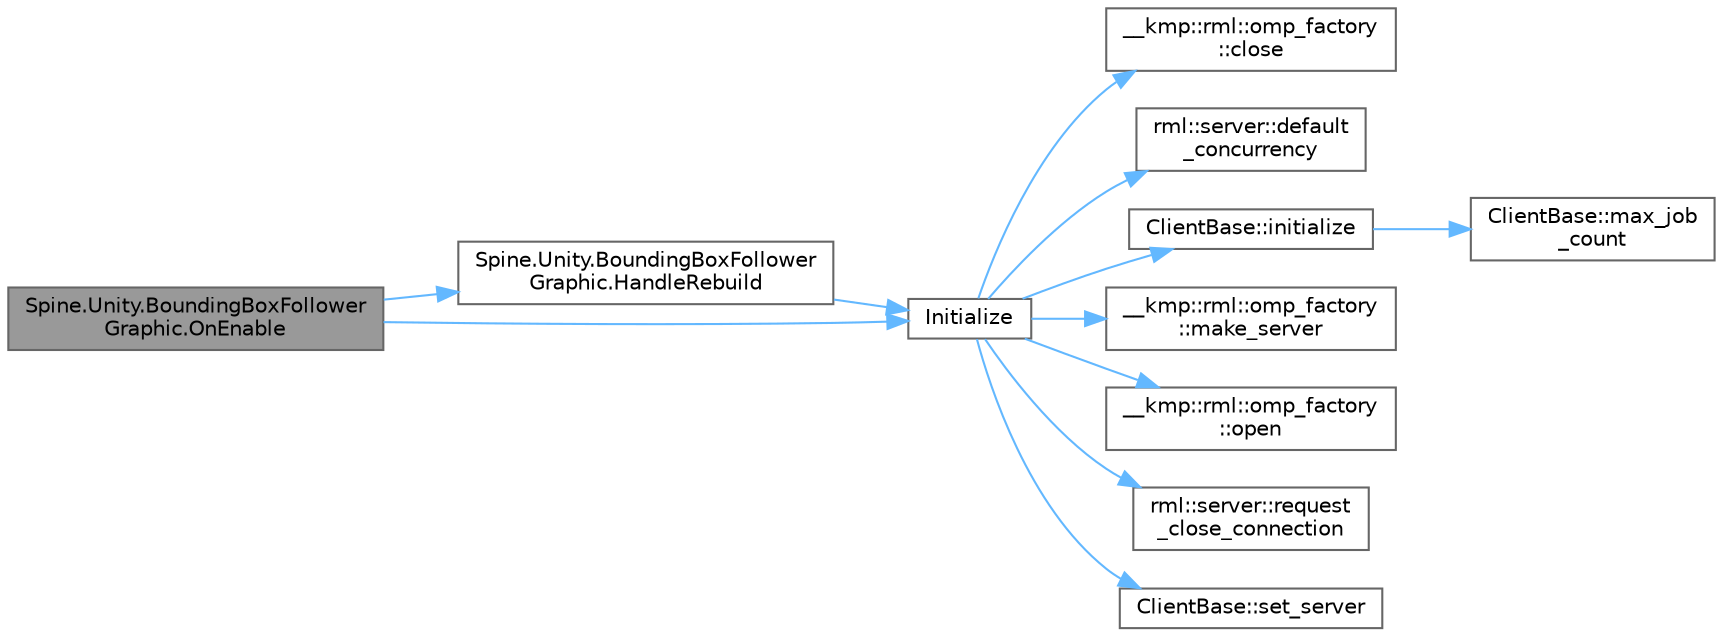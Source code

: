 digraph "Spine.Unity.BoundingBoxFollowerGraphic.OnEnable"
{
 // LATEX_PDF_SIZE
  bgcolor="transparent";
  edge [fontname=Helvetica,fontsize=10,labelfontname=Helvetica,labelfontsize=10];
  node [fontname=Helvetica,fontsize=10,shape=box,height=0.2,width=0.4];
  rankdir="LR";
  Node1 [id="Node000001",label="Spine.Unity.BoundingBoxFollower\lGraphic.OnEnable",height=0.2,width=0.4,color="gray40", fillcolor="grey60", style="filled", fontcolor="black",tooltip=" "];
  Node1 -> Node2 [id="edge12_Node000001_Node000002",color="steelblue1",style="solid",tooltip=" "];
  Node2 [id="Node000002",label="Spine.Unity.BoundingBoxFollower\lGraphic.HandleRebuild",height=0.2,width=0.4,color="grey40", fillcolor="white", style="filled",URL="$class_spine_1_1_unity_1_1_bounding_box_follower_graphic.html#a6461e552a0ac82dcf69f41dbb562635b",tooltip=" "];
  Node2 -> Node3 [id="edge13_Node000002_Node000003",color="steelblue1",style="solid",tooltip=" "];
  Node3 [id="Node000003",label="Initialize",height=0.2,width=0.4,color="grey40", fillcolor="white", style="filled",URL="$test__rml__tbb_8cpp.html#a98b1050f09da390896f964fb7a892391",tooltip=" "];
  Node3 -> Node4 [id="edge14_Node000003_Node000004",color="steelblue1",style="solid",tooltip=" "];
  Node4 [id="Node000004",label="__kmp::rml::omp_factory\l::close",height=0.2,width=0.4,color="grey40", fillcolor="white", style="filled",URL="$class____kmp_1_1rml_1_1omp__factory.html#ac5cd7885c15546edcbbbfe05dd14c283",tooltip="Close factory."];
  Node3 -> Node5 [id="edge15_Node000003_Node000005",color="steelblue1",style="solid",tooltip=" "];
  Node5 [id="Node000005",label="rml::server::default\l_concurrency",height=0.2,width=0.4,color="grey40", fillcolor="white", style="filled",URL="$classrml_1_1server.html#ab724107e297226ef26538315091a50b1",tooltip="Default level of concurrency for which RML strives when there are no non-RML threads running."];
  Node3 -> Node6 [id="edge16_Node000003_Node000006",color="steelblue1",style="solid",tooltip=" "];
  Node6 [id="Node000006",label="ClientBase::initialize",height=0.2,width=0.4,color="grey40", fillcolor="white", style="filled",URL="$class_client_base.html#aef944515ea6728b68d51cf13dd69666d",tooltip=" "];
  Node6 -> Node7 [id="edge17_Node000006_Node000007",color="steelblue1",style="solid",tooltip=" "];
  Node7 [id="Node000007",label="ClientBase::max_job\l_count",height=0.2,width=0.4,color="grey40", fillcolor="white", style="filled",URL="$class_client_base.html#a628fdec27acc07826e62372eb4de8dab",tooltip=" "];
  Node3 -> Node8 [id="edge18_Node000003_Node000008",color="steelblue1",style="solid",tooltip=" "];
  Node8 [id="Node000008",label="__kmp::rml::omp_factory\l::make_server",height=0.2,width=0.4,color="grey40", fillcolor="white", style="filled",URL="$class____kmp_1_1rml_1_1omp__factory.html#a68dfe871a7ea8da28614e4d1f8b7f0aa",tooltip="Factory method to be called by client to create a server object."];
  Node3 -> Node9 [id="edge19_Node000003_Node000009",color="steelblue1",style="solid",tooltip=" "];
  Node9 [id="Node000009",label="__kmp::rml::omp_factory\l::open",height=0.2,width=0.4,color="grey40", fillcolor="white", style="filled",URL="$class____kmp_1_1rml_1_1omp__factory.html#ae212dc899bfc62e9bf23ad0f99bf0024",tooltip="Open factory."];
  Node3 -> Node10 [id="edge20_Node000003_Node000010",color="steelblue1",style="solid",tooltip=" "];
  Node10 [id="Node000010",label="rml::server::request\l_close_connection",height=0.2,width=0.4,color="grey40", fillcolor="white", style="filled",URL="$classrml_1_1server.html#a3119d8d6c2d17932610653f6fda4f87a",tooltip="Request that connection to server be closed."];
  Node3 -> Node11 [id="edge21_Node000003_Node000011",color="steelblue1",style="solid",tooltip=" "];
  Node11 [id="Node000011",label="ClientBase::set_server",height=0.2,width=0.4,color="grey40", fillcolor="white", style="filled",URL="$class_client_base.html#a5eff33ac6ad0b9f068a60b5668a6176e",tooltip=" "];
  Node1 -> Node3 [id="edge22_Node000001_Node000003",color="steelblue1",style="solid",tooltip=" "];
}
